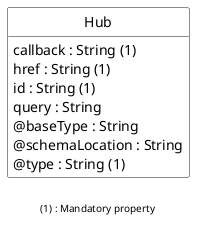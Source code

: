 @startuml
'
' Resource:  Hub
' Source:    TMF888-YYY_Fruit-v5.0.0.oas.yaml
'
hide circle
hide methods
hide stereotype
show <<Enumeration>> stereotype
skinparam class {
   BorderColor<<Extension>> red
   FontColor<<Extension>> red
   backgroundColor<<Enumeration>> #E6F5F7
   backgroundColor<<Ref>> #FFFFE0
   backgroundColor<<Pivot>> #FFFFFFF
   backgroundColor<<Resource>> #FCF2E3
   backgroundColor<<SubResource>> #FFFFFFF
   backgroundColor<<SubResourceReference>> #FADADD
}

skinparam legend {
   borderRoundCorner 0
   borderColor red
   backgroundColor white
}

class Hub  <<Pivot>> {
    {field}callback : String (1)
    {field}href : String (1)
    {field}id : String (1)
    query : String
    @baseType : String
    @schemaLocation : String
    {field}@type : String (1)
}





skinparam legendBackgroundColor #transparent
skinparam legendBorderColor #transparent

legend
 <size:10>(1) : Mandatory property
endlegend

@enduml